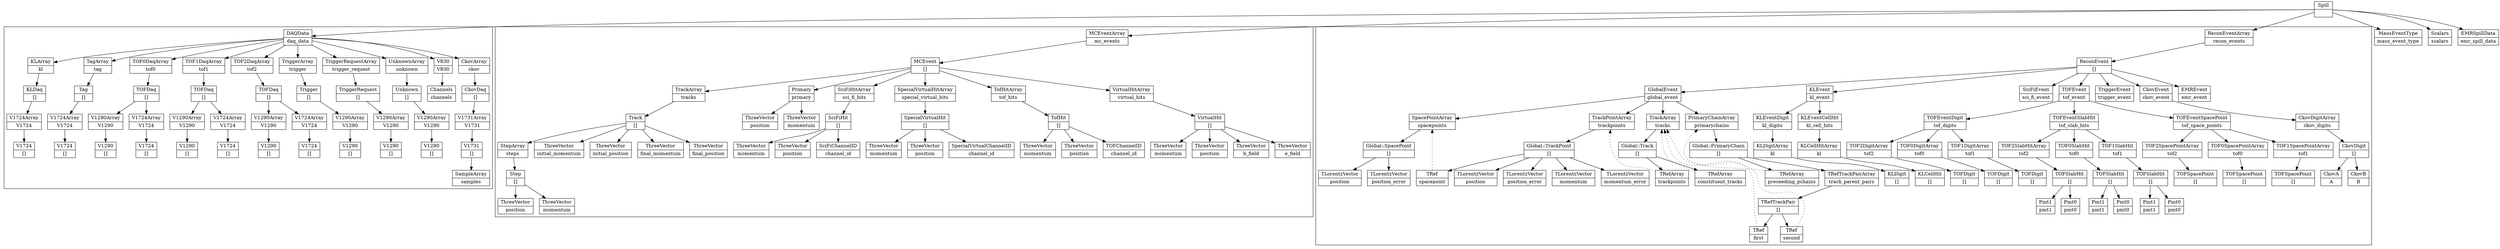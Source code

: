 // generate using "dot spill_structure.dot -Tpng -o spill_structure.png"

digraph G {
  node [shape=record];
  subgraph cluster_DAQ {
  daq_data [shape=record, label="{DAQData|daq_data}"]
   daq_data_V830 [shape=record, label="{V830|V830}"]
    daq_data_V830_channels [shape=record, label="{Channels|channels}"]
   daq_data_ckov [shape=record, label="{CkovArray|ckov}"]
    daq_data_ckov_array_item [shape=record, label="{CkovDaq|[]}"]
     daq_data_ckov_array_item_V1731 [shape=record, label="{V1731Array|V1731}"]
      daq_data_ckov_array_item_V1731_array_item [shape=record, label="{V1731|[]}"]
       daq_data_ckov_array_item_V1731_array_item_samples [shape=record, label="{SampleArray|samples}"]
   daq_data_kl [shape=record, label="{KLArray|kl}"]
    daq_data_kl_array_item [shape=record, label="{KLDaq|[]}"]
     daq_data_kl_array_item_V1724 [shape=record, label="{V1724Array|V1724}"]
      daq_data_kl_array_item_V1724_array_item [shape=record, label="{V1724|[]}"]
   daq_data_tag [shape=record, label="{TagArray|tag}"]
    daq_data_tag_array_item [shape=record, label="{Tag|[]}"]
     daq_data_tag_array_item_V1724 [shape=record, label="{V1724Array|V1724}"]
      daq_data_tag_array_item_V1724_array_item [shape=record, label="{V1724|[]}"]
   daq_data_tof0 [shape=record, label="{TOF0DaqArray|tof0}"]
    daq_data_tof0_array_item [shape=record, label="{TOFDaq|[]}"]
     daq_data_tof0_array_item_V1290 [shape=record, label="{V1290Array|V1290}"]
      daq_data_tof0_array_item_V1290_array_item [shape=record, label="{V1290|[]}"]
     daq_data_tof0_array_item_V1724 [shape=record, label="{V1724Array|V1724}"]
      daq_data_tof0_array_item_V1724_array_item [shape=record, label="{V1724|[]}"]
   daq_data_tof1 [shape=record, label="{TOF1DaqArray|tof1}"]
    daq_data_tof1_array_item [shape=record, label="{TOFDaq|[]}"]
     daq_data_tof1_array_item_V1290 [shape=record, label="{V1290Array|V1290}"]
      daq_data_tof1_array_item_V1290_array_item [shape=record, label="{V1290|[]}"]
     daq_data_tof1_array_item_V1724 [shape=record, label="{V1724Array|V1724}"]
      daq_data_tof1_array_item_V1724_array_item [shape=record, label="{V1724|[]}"]
   daq_data_tof2 [shape=record, label="{TOF2DaqArray|tof2}"]
    daq_data_tof2_array_item [shape=record, label="{TOFDaq|[]}"]
     daq_data_tof2_array_item_V1290 [shape=record, label="{V1290Array|V1290}"]
      daq_data_tof2_array_item_V1290_array_item [shape=record, label="{V1290|[]}"]
     daq_data_tof2_array_item_V1724 [shape=record, label="{V1724Array|V1724}"]
      daq_data_tof2_array_item_V1724_array_item [shape=record, label="{V1724|[]}"]
   daq_data_trigger [shape=record, label="{TriggerArray|trigger}"]
    daq_data_trigger_array_item [shape=record, label="{Trigger|[]}"]
     daq_data_trigger_array_item_V1290 [shape=record, label="{V1290Array|V1290}"]
      daq_data_trigger_array_item_V1290_array_item [shape=record, label="{V1290|[]}"]
   daq_data_trigger_request [shape=record, label="{TriggerRequestArray|trigger_request}"]
    daq_data_trigger_request_array_item [shape=record, label="{TriggerRequest|[]}"]
     daq_data_trigger_request_array_item_V1290 [shape=record, label="{V1290Array|V1290}"]
      daq_data_trigger_request_array_item_V1290_array_item [shape=record, label="{V1290|[]}"]
   daq_data_unknown [shape=record, label="{UnknownArray|unknown}"]
    daq_data_unknown_array_item [shape=record, label="{Unknown|[]}"]
     daq_data_unknown_array_item_V1290 [shape=record, label="{V1290Array|V1290}"]
      daq_data_unknown_array_item_V1290_array_item [shape=record, label="{V1290|[]}"]
  daq_data -> daq_data_V830
  daq_data -> daq_data_ckov
  daq_data -> daq_data_kl
  daq_data -> daq_data_tag
  daq_data -> daq_data_tof0
  daq_data -> daq_data_tof1
  daq_data -> daq_data_tof2
  daq_data -> daq_data_trigger
  daq_data -> daq_data_trigger_request
  daq_data -> daq_data_unknown
   daq_data_V830 -> daq_data_V830_channels
   daq_data_ckov -> daq_data_ckov_array_item
    daq_data_ckov_array_item -> daq_data_ckov_array_item_V1731
     daq_data_ckov_array_item_V1731 -> daq_data_ckov_array_item_V1731_array_item
      daq_data_ckov_array_item_V1731_array_item -> daq_data_ckov_array_item_V1731_array_item_samples
   daq_data_kl -> daq_data_kl_array_item
    daq_data_kl_array_item -> daq_data_kl_array_item_V1724
     daq_data_kl_array_item_V1724 -> daq_data_kl_array_item_V1724_array_item
   daq_data_tag -> daq_data_tag_array_item
    daq_data_tag_array_item -> daq_data_tag_array_item_V1724
     daq_data_tag_array_item_V1724 -> daq_data_tag_array_item_V1724_array_item
   daq_data_tof0 -> daq_data_tof0_array_item
    daq_data_tof0_array_item -> daq_data_tof0_array_item_V1290
    daq_data_tof0_array_item -> daq_data_tof0_array_item_V1724
     daq_data_tof0_array_item_V1290 -> daq_data_tof0_array_item_V1290_array_item
     daq_data_tof0_array_item_V1724 -> daq_data_tof0_array_item_V1724_array_item
   daq_data_tof1 -> daq_data_tof1_array_item
    daq_data_tof1_array_item -> daq_data_tof1_array_item_V1290
    daq_data_tof1_array_item -> daq_data_tof1_array_item_V1724
     daq_data_tof1_array_item_V1290 -> daq_data_tof1_array_item_V1290_array_item
     daq_data_tof1_array_item_V1724 -> daq_data_tof1_array_item_V1724_array_item
   daq_data_tof2 -> daq_data_tof2_array_item
    daq_data_tof2_array_item -> daq_data_tof2_array_item_V1290
    daq_data_tof2_array_item -> daq_data_tof2_array_item_V1724
     daq_data_tof2_array_item_V1290 -> daq_data_tof2_array_item_V1290_array_item
     daq_data_tof2_array_item_V1724 -> daq_data_tof2_array_item_V1724_array_item
   daq_data_trigger -> daq_data_trigger_array_item
    daq_data_trigger_array_item -> daq_data_trigger_array_item_V1290
     daq_data_trigger_array_item_V1290 -> daq_data_trigger_array_item_V1290_array_item
   daq_data_trigger_request -> daq_data_trigger_request_array_item
    daq_data_trigger_request_array_item -> daq_data_trigger_request_array_item_V1290
     daq_data_trigger_request_array_item_V1290 -> daq_data_trigger_request_array_item_V1290_array_item
   daq_data_unknown -> daq_data_unknown_array_item
    daq_data_unknown_array_item -> daq_data_unknown_array_item_V1290
     daq_data_unknown_array_item_V1290 -> daq_data_unknown_array_item_V1290_array_item
  }

  subgraph cluster_MC {
  mc_events [shape=record, label="{MCEventArray|mc_events}"]
   mc_events_array_item [shape=record, label="{MCEvent|[]}"]
    mc_events_array_item_primary [shape=record, label="{Primary|primary}"]
     mc_events_array_item_primary_momentum [shape=record, label="{ThreeVector|momentum}"]
     mc_events_array_item_primary_position [shape=record, label="{ThreeVector|position}"]
    mc_events_array_item_sci_fi_hits [shape=record, label="{SciFiHitArray|sci_fi_hits}"]
     mc_events_array_item_sci_fi_hits_array_item [shape=record, label="{SciFiHit|[]}"]
      mc_events_array_item_sci_fi_hits_array_item_channel_id [shape=record, label="{SciFiChannelID|channel_id}"]
      mc_events_array_item_sci_fi_hits_array_item_momentum [shape=record, label="{ThreeVector|momentum}"]
      mc_events_array_item_sci_fi_hits_array_item_position [shape=record, label="{ThreeVector|position}"]
    mc_events_array_item_special_virtual_hits [shape=record, label="{SpecialVirtualHitArray|special_virtual_hits}"]
     mc_events_array_item_special_virtual_hits_array_item [shape=record, label="{SpecialVirtualHit|[]}"]
      mc_events_array_item_special_virtual_hits_array_item_channel_id [shape=record, label="{SpecialVirtualChannelID|channel_id}"]
      mc_events_array_item_special_virtual_hits_array_item_momentum [shape=record, label="{ThreeVector|momentum}"]
      mc_events_array_item_special_virtual_hits_array_item_position [shape=record, label="{ThreeVector|position}"]
    mc_events_array_item_tof_hits [shape=record, label="{TofHitArray|tof_hits}"]
     mc_events_array_item_tof_hits_array_item [shape=record, label="{TofHit|[]}"]
      mc_events_array_item_tof_hits_array_item_channel_id [shape=record, label="{TOFChannelID|channel_id}"]
      mc_events_array_item_tof_hits_array_item_momentum [shape=record, label="{ThreeVector|momentum}"]
      mc_events_array_item_tof_hits_array_item_position [shape=record, label="{ThreeVector|position}"]
    mc_events_array_item_virtual_hits [shape=record, label="{VirtualHitArray|virtual_hits}"]
     mc_events_array_item_virtual_hits_array_item [shape=record, label="{VirtualHit|[]}"]
      mc_events_array_item_virtual_hits_array_item_momentum [shape=record, label="{ThreeVector|momentum}"]
      mc_events_array_item_virtual_hits_array_item_position [shape=record, label="{ThreeVector|position}"]
      mc_events_array_item_virtual_hits_array_item_b_field [shape=record, label="{ThreeVector|b_field}"]
      mc_events_array_item_virtual_hits_array_item_e_field [shape=record, label="{ThreeVector|e_field}"]
    mc_events_array_item_tracks [shape=record, label="{TrackArray|tracks}"]
     mc_events_array_item_tracks_array_item [shape=record, label="{Track|[]}"]
      mc_events_array_item_tracks_array_item_initial_momentum [shape=record, label="{ThreeVector|initial_momentum}"]
      mc_events_array_item_tracks_array_item_initial_position [shape=record, label="{ThreeVector|initial_position}"]
      mc_events_array_item_tracks_array_item_final_momentum [shape=record, label="{ThreeVector|final_momentum}"]
      mc_events_array_item_tracks_array_item_final_position [shape=record, label="{ThreeVector|final_position}"]
      mc_events_array_item_tracks_array_item_steps [shape=record, label="{StepArray|steps}"]
       mc_events_array_item_tracks_array_item_steps_array_item [shape=record, label="{Step|[]}"]
        mc_events_array_item_tracks_array_item_steps_array_item_momentum [shape=record, label="{ThreeVector|momentum}"]
        mc_events_array_item_tracks_array_item_steps_array_item_position [shape=record, label="{ThreeVector|position}"]
  mc_events -> mc_events_array_item
   mc_events_array_item -> mc_events_array_item_primary
   mc_events_array_item -> mc_events_array_item_special_virtual_hits
   mc_events_array_item -> mc_events_array_item_tof_hits
   mc_events_array_item -> mc_events_array_item_virtual_hits
   mc_events_array_item -> mc_events_array_item_sci_fi_hits
   mc_events_array_item -> mc_events_array_item_tracks
    mc_events_array_item_primary -> mc_events_array_item_primary_momentum
    mc_events_array_item_primary -> mc_events_array_item_primary_position
    mc_events_array_item_sci_fi_hits -> mc_events_array_item_sci_fi_hits_array_item
     mc_events_array_item_sci_fi_hits_array_item -> mc_events_array_item_sci_fi_hits_array_item_channel_id
     mc_events_array_item_sci_fi_hits_array_item -> mc_events_array_item_sci_fi_hits_array_item_momentum
     mc_events_array_item_sci_fi_hits_array_item -> mc_events_array_item_sci_fi_hits_array_item_position
    mc_events_array_item_special_virtual_hits -> mc_events_array_item_special_virtual_hits_array_item
     mc_events_array_item_special_virtual_hits_array_item -> mc_events_array_item_special_virtual_hits_array_item_channel_id
     mc_events_array_item_special_virtual_hits_array_item -> mc_events_array_item_special_virtual_hits_array_item_momentum
     mc_events_array_item_special_virtual_hits_array_item -> mc_events_array_item_special_virtual_hits_array_item_position
    mc_events_array_item_tof_hits -> mc_events_array_item_tof_hits_array_item
     mc_events_array_item_tof_hits_array_item -> mc_events_array_item_tof_hits_array_item_channel_id
     mc_events_array_item_tof_hits_array_item -> mc_events_array_item_tof_hits_array_item_momentum
     mc_events_array_item_tof_hits_array_item -> mc_events_array_item_tof_hits_array_item_position
    mc_events_array_item_virtual_hits -> mc_events_array_item_virtual_hits_array_item
     mc_events_array_item_virtual_hits_array_item -> mc_events_array_item_virtual_hits_array_item_momentum
     mc_events_array_item_virtual_hits_array_item -> mc_events_array_item_virtual_hits_array_item_position
     mc_events_array_item_virtual_hits_array_item -> mc_events_array_item_virtual_hits_array_item_e_field
     mc_events_array_item_virtual_hits_array_item -> mc_events_array_item_virtual_hits_array_item_b_field
    mc_events_array_item_tracks -> mc_events_array_item_tracks_array_item
     mc_events_array_item_tracks_array_item -> mc_events_array_item_tracks_array_item_initial_momentum
     mc_events_array_item_tracks_array_item -> mc_events_array_item_tracks_array_item_initial_position
     mc_events_array_item_tracks_array_item -> mc_events_array_item_tracks_array_item_final_momentum
     mc_events_array_item_tracks_array_item -> mc_events_array_item_tracks_array_item_final_position
     mc_events_array_item_tracks_array_item -> mc_events_array_item_tracks_array_item_steps
      mc_events_array_item_tracks_array_item_steps -> mc_events_array_item_tracks_array_item_steps_array_item
       mc_events_array_item_tracks_array_item_steps_array_item -> mc_events_array_item_tracks_array_item_steps_array_item_position
       mc_events_array_item_tracks_array_item_steps_array_item -> mc_events_array_item_tracks_array_item_steps_array_item_momentum
  }

  subgraph cluster_RECON {
  recon_events [shape=record, label="{ReconEventArray|recon_events}"]
   recon_events_array_item [shape=record, label="{ReconEvent|[]}"]
    recon_events_array_item_ckov_event [shape=record, label="{CkovEvent|ckov_event}"]
     recon_events_array_item_ckov_event_ckov_digits [shape=record, label="{CkovDigitArray|ckov_digits}"]
      recon_events_array_item_ckov_event_ckov_digits_array_item [shape=record, label="{CkovDigit|[]}"]
       recon_events_array_item_ckov_event_ckov_digits_array_item_A [shape=record, label="{CkovA|A}"]
       recon_events_array_item_ckov_event_ckov_digits_array_item_B [shape=record, label="{CkovB|B}"]
    recon_events_array_item_emr_event [shape=record, label="{EMREvent|emr_event}"]
    recon_events_array_item_global_event [shape=record, label="{GlobalEvent|global_event}"]
     recon_events_array_item_global_event_spacepoints [shape=record, label="{SpacePointArray|spacepoints}"]
      recon_events_array_item_global_event_spacepoints_array_item [shape=record, label="{Global::SpacePoint|[]}"]
       recon_events_array_item_global_event_spacepoints_array_item_pos [shape=record, label="{TLorentzVector|position}"]
       recon_events_array_item_global_event_spacepoints_array_item_poserr [shape=record, label="{TLorentzVector|position_error}"]
     recon_events_array_item_global_event_trackpoints [shape=record, label="{TrackPointArray|trackpoints}"]
      recon_events_array_item_global_event_trackpoints_array_item [shape=record, label="{Global::TrackPoint|[]}"]
       recon_events_array_item_global_event_trackpoints_array_item_spacepoint [shape=record, label="{TRef|spacepoint}"]
       recon_events_array_item_global_event_trackpoints_array_item_pos [shape=record, label="{TLorentzVector|position}"]
       recon_events_array_item_global_event_trackpoints_array_item_poserr [shape=record, label="{TLorentzVector|position_error}"]
       recon_events_array_item_global_event_trackpoints_array_item_mom [shape=record, label="{TLorentzVector|momentum}"]
       recon_events_array_item_global_event_trackpoints_array_item_momerr [shape=record, label="{TLorentzVector|momentum_error}"]
     recon_events_array_item_global_event_tracks [shape=record, label="{TrackArray|tracks}"]
      recon_events_array_item_global_event_tracks_array_item [shape=record, label="{Global::Track|[]}"]
       recon_events_array_item_global_event_tracks_array_item_trackpoints [shape=record, label="{TRefArray|trackpoints}"]
       recon_events_array_item_global_event_tracks_array_item_tracks [shape=record, label="{TRefArray|constituent_tracks}"]
     recon_events_array_item_global_event_primarychains [shape=record, label="{PrimaryChainArray|primarychains}"]
      recon_events_array_item_global_event_primarychains_array_item [shape=record, label="{Global::PrimaryChain|[]}"]
       recon_events_array_item_global_event_primarychains_array_item_trackparentpairs [shape=record, label="{TRefTrackPairArray|track_parent_pairs}"]
        recon_events_array_item_global_event_primarychains_array_item_trackparentpairs_array_item [shape=record, label="{TRefTrackPair|[]}"]
         recon_events_array_item_global_event_primarychains_array_item_trackparentpairs_array_item_first [shape=record, label="{TRef|first}"]
         recon_events_array_item_global_event_primarychains_array_item_trackparentpairs_array_item_second [shape=record, label="{TRef|second}"]
       recon_events_array_item_global_event_primarychains_array_item_primarychains [shape=record, label="{TRefArray|preceeding_pchains}"]
       { rank = same;
         recon_events_array_item_global_event_spacepoints;
         recon_events_array_item_global_event_trackpoints;
         recon_events_array_item_global_event_tracks;
         recon_events_array_item_global_event_primarychains;
       }
    recon_events_array_item_kl_event [shape=record, label="{KLEvent|kl_event}"]
     recon_events_array_item_kl_event_kl_digits [shape=record, label="{KLEventDigit|kl_digits}"]
      recon_events_array_item_kl_event_kl_digits_kl [shape=record, label="{KLDigitArray|kl}"]
       recon_events_array_item_kl_event_kl_digits_kl_array_item [shape=record, label="{KLDigit|[]}"]
     recon_events_array_item_kl_event_kl_cell_hits [shape=record, label="{KLEventCellHit|kl_cell_hits}"]
      recon_events_array_item_kl_event_kl_cell_hits_kl [shape=record, label="{KLCellHitArray|kl}"]
       recon_events_array_item_kl_event_kl_cell_hits_kl_array_item [shape=record, label="{KLCellHit|[]}"]
    recon_events_array_item_sci_fi_event [shape=record, label="{SciFiEvent|sci_fi_event}"]
    recon_events_array_item_tof_event [shape=record, label="{TOFEvent|tof_event}"]
     recon_events_array_item_tof_event_tof_digits [shape=record, label="{TOFEventDigit|tof_digits}"]
      recon_events_array_item_tof_event_tof_digits_tof0 [shape=record, label="{TOF0DigitArray|tof0}"]
       recon_events_array_item_tof_event_tof_digits_tof0_array_item [shape=record, label="{TOFDigit|[]}"]
      recon_events_array_item_tof_event_tof_digits_tof1 [shape=record, label="{TOF1DigitArray|tof1}"]
       recon_events_array_item_tof_event_tof_digits_tof1_array_item [shape=record, label="{TOFDigit|[]}"]
      recon_events_array_item_tof_event_tof_digits_tof2 [shape=record, label="{TOF2DigitArray|tof2}"]
       recon_events_array_item_tof_event_tof_digits_tof2_array_item [shape=record, label="{TOFDigit|[]}"]
     recon_events_array_item_tof_event_tof_slab_hits [shape=record, label="{TOFEventSlabHit|tof_slab_hits}"]
      recon_events_array_item_tof_event_tof_slab_hits_tof0 [shape=record, label="{TOF0SlabHit|tof0}"]
       recon_events_array_item_tof_event_tof_slab_hits_tof0_array_item [shape=record, label="{TOFSlabHit|[]}"]
        recon_events_array_item_tof_event_tof_slab_hits_tof0_array_item_pmt0 [shape=record, label="{Pmt0|pmt0}"]
        recon_events_array_item_tof_event_tof_slab_hits_tof0_array_item_pmt1 [shape=record, label="{Pmt1|pmt1}"]
      recon_events_array_item_tof_event_tof_slab_hits_tof1 [shape=record, label="{TOF1SlabHit|tof1}"]
       recon_events_array_item_tof_event_tof_slab_hits_tof1_array_item [shape=record, label="{TOFSlabHit|[]}"]
        recon_events_array_item_tof_event_tof_slab_hits_tof1_array_item_pmt0 [shape=record, label="{Pmt0|pmt0}"]
        recon_events_array_item_tof_event_tof_slab_hits_tof1_array_item_pmt1 [shape=record, label="{Pmt1|pmt1}"]
      recon_events_array_item_tof_event_tof_slab_hits_tof2 [shape=record, label="{TOF2SlabHitArray|tof2}"]
       recon_events_array_item_tof_event_tof_slab_hits_tof2_array_item [shape=record, label="{TOFSlabHit|[]}"]
        recon_events_array_item_tof_event_tof_slab_hits_tof2_array_item_pmt0 [shape=record, label="{Pmt0|pmt0}"]
        recon_events_array_item_tof_event_tof_slab_hits_tof2_array_item_pmt1 [shape=record, label="{Pmt1|pmt1}"]
     recon_events_array_item_tof_event_tof_space_points [shape=record, label="{TOFEventSpacePoint|tof_space_points}"]
      recon_events_array_item_tof_event_tof_space_points_tof0 [shape=record, label="{TOF0SpacePointArray|tof0}"]
       recon_events_array_item_tof_event_tof_space_points_tof0_array_item [shape=record, label="{TOFSpacePoint|[]}"]
      recon_events_array_item_tof_event_tof_space_points_tof1 [shape=record, label="{TOF1SpacePointArray|tof1}"]
       recon_events_array_item_tof_event_tof_space_points_tof1_array_item [shape=record, label="{TOFSpacePoint|[]}"]
      recon_events_array_item_tof_event_tof_space_points_tof2 [shape=record, label="{TOF2SpacePointArray|tof2}"]
       recon_events_array_item_tof_event_tof_space_points_tof2_array_item [shape=record, label="{TOFSpacePoint|[]}"]
    recon_events_array_item_trigger_event [shape=record, label="{TriggerEvent|trigger_event}"]
  recon_events -> recon_events_array_item
   recon_events_array_item -> recon_events_array_item_ckov_event
   recon_events_array_item -> recon_events_array_item_emr_event
   recon_events_array_item -> recon_events_array_item_global_event
    recon_events_array_item_global_event -> recon_events_array_item_global_event_spacepoints
     recon_events_array_item_global_event_spacepoints -> recon_events_array_item_global_event_spacepoints_array_item
      recon_events_array_item_global_event_spacepoints_array_item -> recon_events_array_item_global_event_spacepoints_array_item_pos
      recon_events_array_item_global_event_spacepoints_array_item -> recon_events_array_item_global_event_spacepoints_array_item_poserr
    recon_events_array_item_global_event -> recon_events_array_item_global_event_trackpoints
     recon_events_array_item_global_event_trackpoints -> recon_events_array_item_global_event_trackpoints_array_item
      recon_events_array_item_global_event_trackpoints_array_item -> recon_events_array_item_global_event_trackpoints_array_item_spacepoint
       recon_events_array_item_global_event_trackpoints_array_item_spacepoint -> recon_events_array_item_global_event_spacepoints [style=dotted]
      recon_events_array_item_global_event_trackpoints_array_item -> recon_events_array_item_global_event_trackpoints_array_item_pos
      recon_events_array_item_global_event_trackpoints_array_item -> recon_events_array_item_global_event_trackpoints_array_item_poserr
      recon_events_array_item_global_event_trackpoints_array_item -> recon_events_array_item_global_event_trackpoints_array_item_mom
      recon_events_array_item_global_event_trackpoints_array_item -> recon_events_array_item_global_event_trackpoints_array_item_momerr
    recon_events_array_item_global_event -> recon_events_array_item_global_event_tracks
     recon_events_array_item_global_event_tracks -> recon_events_array_item_global_event_tracks_array_item
      recon_events_array_item_global_event_tracks_array_item -> recon_events_array_item_global_event_tracks_array_item_trackpoints
       recon_events_array_item_global_event_tracks_array_item_trackpoints -> recon_events_array_item_global_event_trackpoints [style=dotted]
      recon_events_array_item_global_event_tracks_array_item -> recon_events_array_item_global_event_tracks_array_item_tracks
       recon_events_array_item_global_event_tracks_array_item_tracks -> recon_events_array_item_global_event_tracks [style=dotted]
    recon_events_array_item_global_event -> recon_events_array_item_global_event_primarychains
     recon_events_array_item_global_event_primarychains -> recon_events_array_item_global_event_primarychains_array_item
      recon_events_array_item_global_event_primarychains_array_item -> recon_events_array_item_global_event_primarychains_array_item_trackparentpairs
       recon_events_array_item_global_event_primarychains_array_item_trackparentpairs -> recon_events_array_item_global_event_primarychains_array_item_trackparentpairs_array_item
        recon_events_array_item_global_event_primarychains_array_item_trackparentpairs_array_item -> recon_events_array_item_global_event_primarychains_array_item_trackparentpairs_array_item_first
         recon_events_array_item_global_event_primarychains_array_item_trackparentpairs_array_item_first -> recon_events_array_item_global_event_tracks [style=dotted]
        recon_events_array_item_global_event_primarychains_array_item_trackparentpairs_array_item -> recon_events_array_item_global_event_primarychains_array_item_trackparentpairs_array_item_second
         recon_events_array_item_global_event_primarychains_array_item_trackparentpairs_array_item_second -> recon_events_array_item_global_event_tracks [style=dotted]
      recon_events_array_item_global_event_primarychains_array_item -> recon_events_array_item_global_event_primarychains_array_item_primarychains
       recon_events_array_item_global_event_primarychains_array_item_primarychains -> recon_events_array_item_global_event_primarychains [style=dotted]
   recon_events_array_item -> recon_events_array_item_kl_event
    recon_events_array_item_kl_event -> recon_events_array_item_kl_event_kl_digits
     recon_events_array_item_kl_event_kl_digits -> recon_events_array_item_kl_event_kl_digits_kl
      recon_events_array_item_kl_event_kl_digits_kl -> recon_events_array_item_kl_event_kl_digits_kl_array_item
    recon_events_array_item_kl_event -> recon_events_array_item_kl_event_kl_cell_hits
     recon_events_array_item_kl_event_kl_cell_hits -> recon_events_array_item_kl_event_kl_cell_hits_kl
      recon_events_array_item_kl_event_kl_cell_hits_kl -> recon_events_array_item_kl_event_kl_cell_hits_kl_array_item
   recon_events_array_item -> recon_events_array_item_sci_fi_event
   recon_events_array_item -> recon_events_array_item_tof_event
   recon_events_array_item -> recon_events_array_item_trigger_event
    recon_events_array_item_ckov_event -> recon_events_array_item_ckov_event_ckov_digits
     recon_events_array_item_ckov_event_ckov_digits -> recon_events_array_item_ckov_event_ckov_digits_array_item
      recon_events_array_item_ckov_event_ckov_digits_array_item -> recon_events_array_item_ckov_event_ckov_digits_array_item_A
      recon_events_array_item_ckov_event_ckov_digits_array_item -> recon_events_array_item_ckov_event_ckov_digits_array_item_B
    recon_events_array_item_tof_event -> recon_events_array_item_tof_event_tof_digits
    recon_events_array_item_tof_event -> recon_events_array_item_tof_event_tof_slab_hits
    recon_events_array_item_tof_event -> recon_events_array_item_tof_event_tof_space_points
     recon_events_array_item_tof_event_tof_digits -> recon_events_array_item_tof_event_tof_digits_tof0
     recon_events_array_item_tof_event_tof_digits -> recon_events_array_item_tof_event_tof_digits_tof1
     recon_events_array_item_tof_event_tof_digits -> recon_events_array_item_tof_event_tof_digits_tof2
      recon_events_array_item_tof_event_tof_digits_tof0 -> recon_events_array_item_tof_event_tof_digits_tof0_array_item
      recon_events_array_item_tof_event_tof_digits_tof1 -> recon_events_array_item_tof_event_tof_digits_tof1_array_item
      recon_events_array_item_tof_event_tof_digits_tof2 -> recon_events_array_item_tof_event_tof_digits_tof2_array_item
     recon_events_array_item_tof_event_tof_slab_hits -> recon_events_array_item_tof_event_tof_slab_hits_tof0
     recon_events_array_item_tof_event_tof_slab_hits -> recon_events_array_item_tof_event_tof_slab_hits_tof1
     recon_events_array_item_tof_event_tof_slab_hits -> recon_events_array_item_tof_event_tof_slab_hits_tof2
      recon_events_array_item_tof_event_tof_slab_hits_tof0 -> recon_events_array_item_tof_event_tof_slab_hits_tof0_array_item
       recon_events_array_item_tof_event_tof_slab_hits_tof0_array_item -> recon_events_array_item_tof_event_tof_slab_hits_tof0_array_item_pmt0
       recon_events_array_item_tof_event_tof_slab_hits_tof0_array_item -> recon_events_array_item_tof_event_tof_slab_hits_tof0_array_item_pmt1
      recon_events_array_item_tof_event_tof_slab_hits_tof1 -> recon_events_array_item_tof_event_tof_slab_hits_tof1_array_item
       recon_events_array_item_tof_event_tof_slab_hits_tof1_array_item -> recon_events_array_item_tof_event_tof_slab_hits_tof1_array_item_pmt0
       recon_events_array_item_tof_event_tof_slab_hits_tof1_array_item -> recon_events_array_item_tof_event_tof_slab_hits_tof1_array_item_pmt1
      recon_events_array_item_tof_event_tof_slab_hits_tof2 -> recon_events_array_item_tof_event_tof_slab_hits_tof2_array_item
       recon_events_array_item_tof_event_tof_slab_hits_tof2_array_item -> recon_events_array_item_tof_event_tof_slab_hits_tof2_array_item_pmt0
       recon_events_array_item_tof_event_tof_slab_hits_tof2_array_item -> recon_events_array_item_tof_event_tof_slab_hits_tof2_array_item_pmt1
     recon_events_array_item_tof_event_tof_space_points -> recon_events_array_item_tof_event_tof_space_points_tof0
     recon_events_array_item_tof_event_tof_space_points -> recon_events_array_item_tof_event_tof_space_points_tof1
     recon_events_array_item_tof_event_tof_space_points -> recon_events_array_item_tof_event_tof_space_points_tof2
      recon_events_array_item_tof_event_tof_space_points_tof0 -> recon_events_array_item_tof_event_tof_space_points_tof0_array_item
      recon_events_array_item_tof_event_tof_space_points_tof1 -> recon_events_array_item_tof_event_tof_space_points_tof1_array_item
      recon_events_array_item_tof_event_tof_space_points_tof2 -> recon_events_array_item_tof_event_tof_space_points_tof2_array_item
  }

  maus_event_type [shape=record, label="{MausEventType|maus_event_type}"]
  scalars [shape=record, label="{Scalars|scalars}"]
  emr_spill_data [shape=record, label="{EMRSpillData|emr_spill_data}"]
  root_item [shape=record, label="{Spill|}"]

  root_item -> mc_events
  root_item -> recon_events
  root_item -> daq_data
  root_item -> scalars
  root_item -> emr_spill_data
  root_item -> maus_event_type

}

